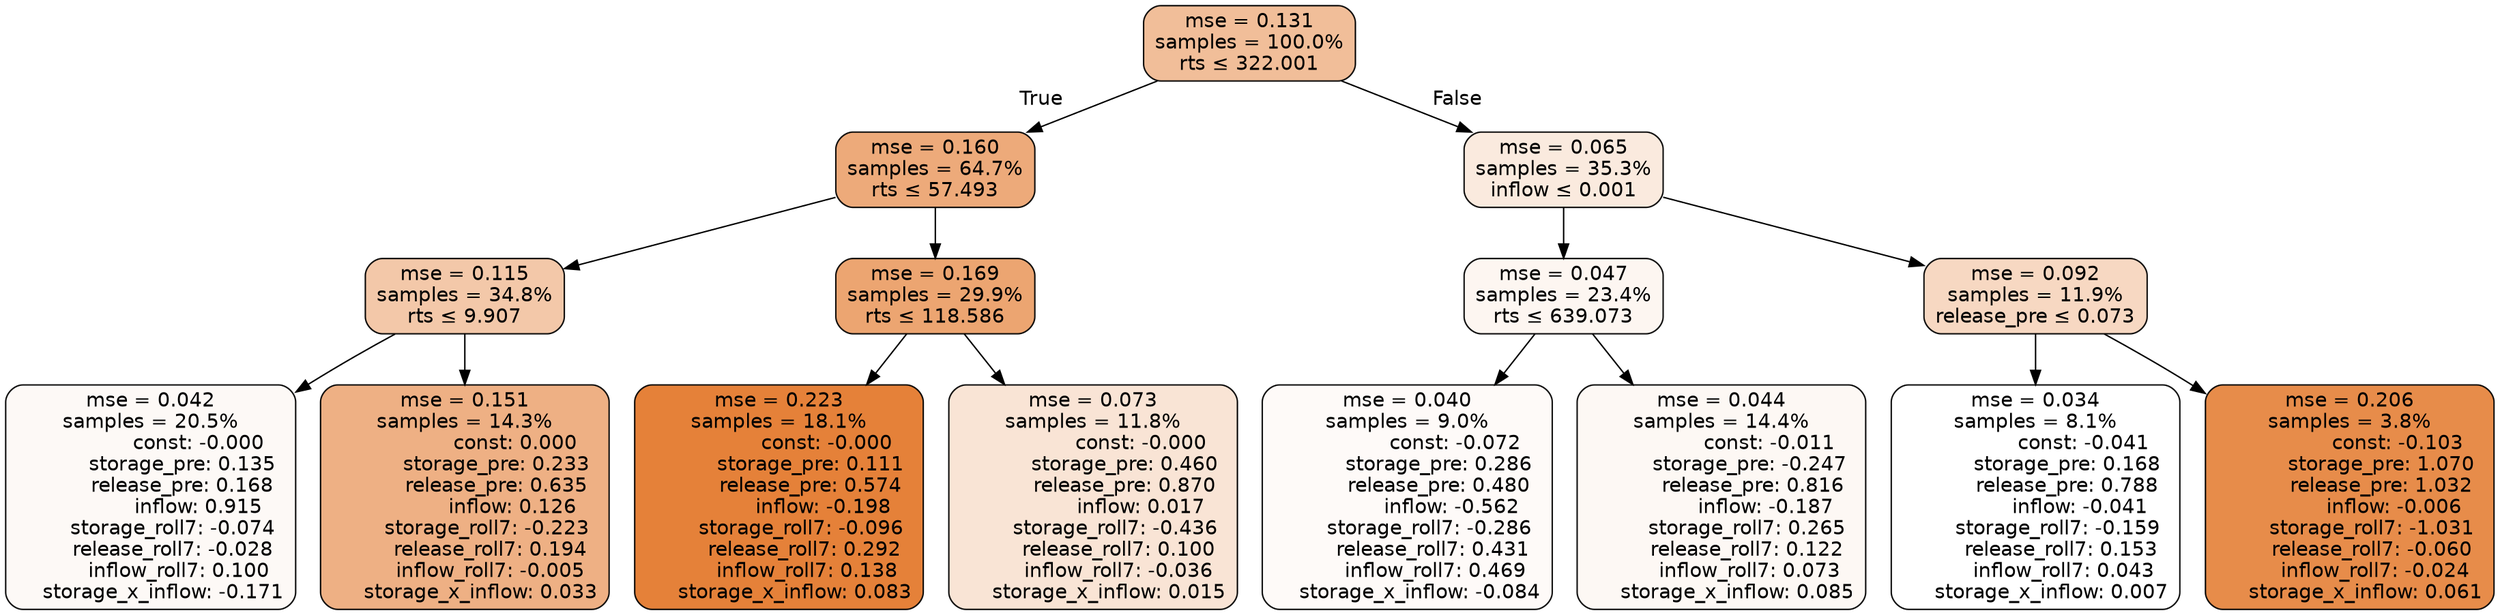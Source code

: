 digraph tree {
bgcolor="transparent"
node [shape=rectangle, style="filled, rounded", color="black", fontname=helvetica] ;
edge [fontname=helvetica] ;
	"0" [label="mse = 0.131
samples = 100.0%
rts &le; 322.001", fillcolor="#f1be99"]
	"1" [label="mse = 0.160
samples = 64.7%
rts &le; 57.493", fillcolor="#edaa7a"]
	"2" [label="mse = 0.115
samples = 34.8%
rts &le; 9.907", fillcolor="#f3c8a9"]
	"3" [label="mse = 0.042
samples = 20.5%
               const: -0.000
          storage_pre: 0.135
          release_pre: 0.168
               inflow: 0.915
       storage_roll7: -0.074
       release_roll7: -0.028
         inflow_roll7: 0.100
    storage_x_inflow: -0.171", fillcolor="#fdf9f6"]
	"4" [label="mse = 0.151
samples = 14.3%
                const: 0.000
          storage_pre: 0.233
          release_pre: 0.635
               inflow: 0.126
       storage_roll7: -0.223
        release_roll7: 0.194
        inflow_roll7: -0.005
     storage_x_inflow: 0.033", fillcolor="#eeb084"]
	"5" [label="mse = 0.169
samples = 29.9%
rts &le; 118.586", fillcolor="#eca571"]
	"6" [label="mse = 0.223
samples = 18.1%
               const: -0.000
          storage_pre: 0.111
          release_pre: 0.574
              inflow: -0.198
       storage_roll7: -0.096
        release_roll7: 0.292
         inflow_roll7: 0.138
     storage_x_inflow: 0.083", fillcolor="#e58139"]
	"7" [label="mse = 0.073
samples = 11.8%
               const: -0.000
          storage_pre: 0.460
          release_pre: 0.870
               inflow: 0.017
       storage_roll7: -0.436
        release_roll7: 0.100
        inflow_roll7: -0.036
     storage_x_inflow: 0.015", fillcolor="#f9e4d5"]
	"8" [label="mse = 0.065
samples = 35.3%
inflow &le; 0.001", fillcolor="#faeade"]
	"9" [label="mse = 0.047
samples = 23.4%
rts &le; 639.073", fillcolor="#fdf6f1"]
	"10" [label="mse = 0.040
samples = 9.0%
               const: -0.072
          storage_pre: 0.286
          release_pre: 0.480
              inflow: -0.562
       storage_roll7: -0.286
        release_roll7: 0.431
         inflow_roll7: 0.469
    storage_x_inflow: -0.084", fillcolor="#fefaf8"]
	"11" [label="mse = 0.044
samples = 14.4%
               const: -0.011
         storage_pre: -0.247
          release_pre: 0.816
              inflow: -0.187
        storage_roll7: 0.265
        release_roll7: 0.122
         inflow_roll7: 0.073
     storage_x_inflow: 0.085", fillcolor="#fdf8f4"]
	"12" [label="mse = 0.092
samples = 11.9%
release_pre &le; 0.073", fillcolor="#f7d8c2"]
	"13" [label="mse = 0.034
samples = 8.1%
               const: -0.041
          storage_pre: 0.168
          release_pre: 0.788
              inflow: -0.041
       storage_roll7: -0.159
        release_roll7: 0.153
         inflow_roll7: 0.043
     storage_x_inflow: 0.007", fillcolor="#ffffff"]
	"14" [label="mse = 0.206
samples = 3.8%
               const: -0.103
          storage_pre: 1.070
          release_pre: 1.032
              inflow: -0.006
       storage_roll7: -1.031
       release_roll7: -0.060
        inflow_roll7: -0.024
     storage_x_inflow: 0.061", fillcolor="#e78c4a"]

	"0" -> "1" [labeldistance=2.5, labelangle=45, headlabel="True"]
	"1" -> "2"
	"2" -> "3"
	"2" -> "4"
	"1" -> "5"
	"5" -> "6"
	"5" -> "7"
	"0" -> "8" [labeldistance=2.5, labelangle=-45, headlabel="False"]
	"8" -> "9"
	"9" -> "10"
	"9" -> "11"
	"8" -> "12"
	"12" -> "13"
	"12" -> "14"
}